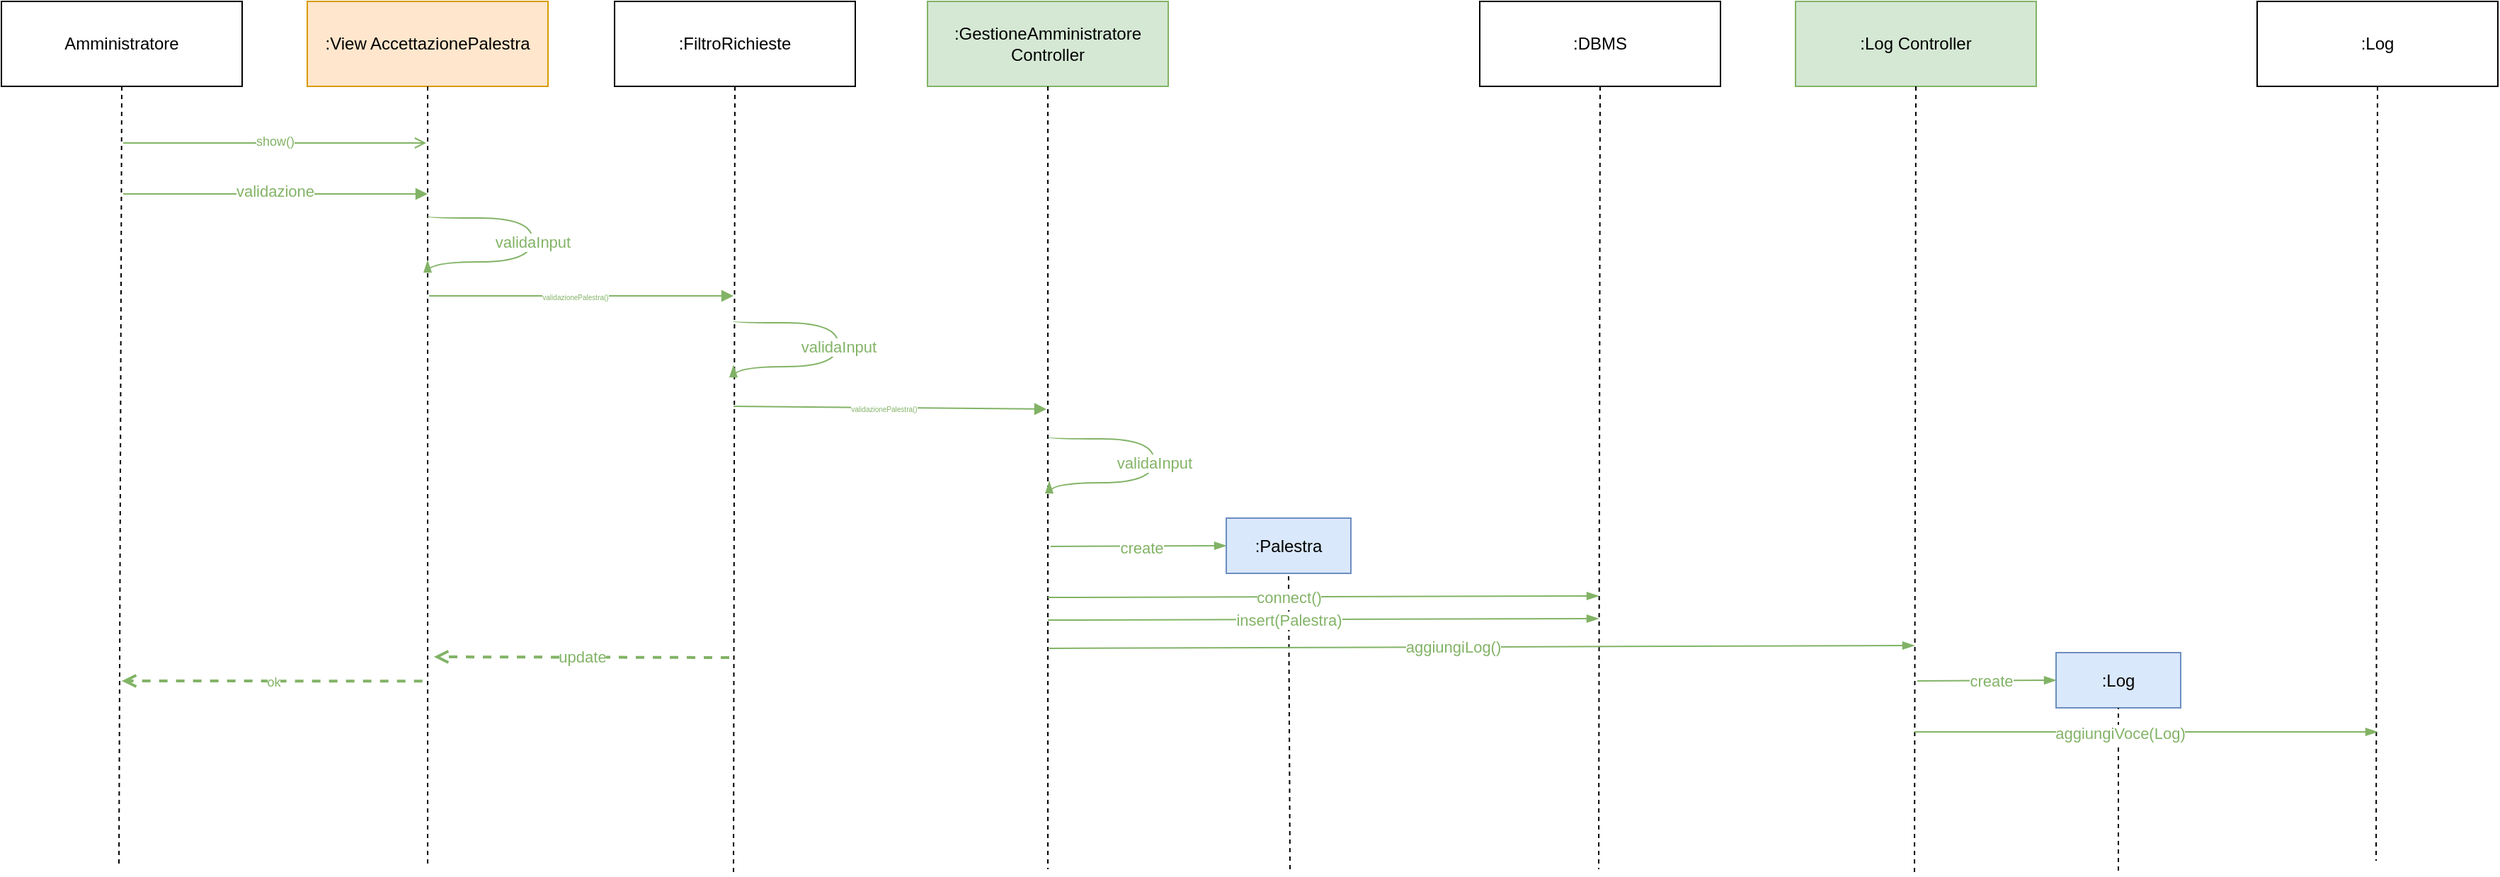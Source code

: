 <mxfile version="24.5.4" type="github">
  <diagram name="Page-1" id="gF6UFK7chyScmTmYwceF">
    <mxGraphModel dx="1685" dy="981" grid="0" gridSize="10" guides="1" tooltips="1" connect="1" arrows="1" fold="1" page="0" pageScale="1" pageWidth="850" pageHeight="1100" math="0" shadow="0">
      <root>
        <mxCell id="0" />
        <mxCell id="1" parent="0" />
        <mxCell id="C3ymOm5gCoxCKybidC8n-1" value=":View AccettazionePalestra" style="rounded=0;whiteSpace=wrap;html=1;fillColor=#ffe6cc;strokeColor=#d79b00;" parent="1" vertex="1">
          <mxGeometry x="256" y="40" width="170" height="60" as="geometry" />
        </mxCell>
        <mxCell id="C3ymOm5gCoxCKybidC8n-2" value="Amministratore" style="rounded=0;whiteSpace=wrap;html=1;" parent="1" vertex="1">
          <mxGeometry x="40" y="40" width="170" height="60" as="geometry" />
        </mxCell>
        <mxCell id="C3ymOm5gCoxCKybidC8n-3" value=":GestioneAmministratore Controller" style="rounded=0;whiteSpace=wrap;html=1;fillColor=#d5e8d4;strokeColor=#82b366;" parent="1" vertex="1">
          <mxGeometry x="694" y="40" width="170" height="60" as="geometry" />
        </mxCell>
        <mxCell id="C3ymOm5gCoxCKybidC8n-4" value="" style="endArrow=none;dashed=1;html=1;rounded=0;exitX=0.5;exitY=1;exitDx=0;exitDy=0;" parent="1" source="C3ymOm5gCoxCKybidC8n-2" edge="1">
          <mxGeometry width="50" height="50" relative="1" as="geometry">
            <mxPoint x="312" y="249" as="sourcePoint" />
            <mxPoint x="123" y="651" as="targetPoint" />
          </mxGeometry>
        </mxCell>
        <mxCell id="C3ymOm5gCoxCKybidC8n-5" value="" style="endArrow=none;dashed=1;html=1;rounded=0;exitX=0.5;exitY=1;exitDx=0;exitDy=0;" parent="1" source="C3ymOm5gCoxCKybidC8n-1" edge="1">
          <mxGeometry width="50" height="50" relative="1" as="geometry">
            <mxPoint x="341.5" y="104" as="sourcePoint" />
            <mxPoint x="341" y="652" as="targetPoint" />
          </mxGeometry>
        </mxCell>
        <mxCell id="C3ymOm5gCoxCKybidC8n-6" value="" style="endArrow=none;dashed=1;html=1;rounded=0;exitX=0.5;exitY=1;exitDx=0;exitDy=0;" parent="1" source="C3ymOm5gCoxCKybidC8n-3" edge="1">
          <mxGeometry width="50" height="50" relative="1" as="geometry">
            <mxPoint x="779.5" y="104" as="sourcePoint" />
            <mxPoint x="779" y="653" as="targetPoint" />
          </mxGeometry>
        </mxCell>
        <mxCell id="C3ymOm5gCoxCKybidC8n-7" value="" style="endArrow=open;html=1;rounded=0;endFill=0;fillColor=#d5e8d4;strokeColor=#82b366;" parent="1" edge="1">
          <mxGeometry width="50" height="50" relative="1" as="geometry">
            <mxPoint x="126" y="140" as="sourcePoint" />
            <mxPoint x="340" y="140" as="targetPoint" />
          </mxGeometry>
        </mxCell>
        <mxCell id="C3ymOm5gCoxCKybidC8n-8" value="&lt;font color=&quot;#82b366&quot; style=&quot;font-size: 9px;&quot;&gt;show()&lt;/font&gt;" style="edgeLabel;html=1;align=center;verticalAlign=middle;resizable=0;points=[];" parent="C3ymOm5gCoxCKybidC8n-7" vertex="1" connectable="0">
          <mxGeometry x="-0.004" y="2" relative="1" as="geometry">
            <mxPoint as="offset" />
          </mxGeometry>
        </mxCell>
        <mxCell id="C3ymOm5gCoxCKybidC8n-11" value="" style="endArrow=block;html=1;rounded=0;endFill=1;fillColor=#d5e8d4;strokeColor=#82b366;" parent="1" edge="1">
          <mxGeometry width="50" height="50" relative="1" as="geometry">
            <mxPoint x="126" y="176" as="sourcePoint" />
            <mxPoint x="341" y="176" as="targetPoint" />
          </mxGeometry>
        </mxCell>
        <mxCell id="C3ymOm5gCoxCKybidC8n-12" value="&lt;font color=&quot;#82b366&quot;&gt;validazione&lt;/font&gt;" style="edgeLabel;html=1;align=center;verticalAlign=middle;resizable=0;points=[];" parent="C3ymOm5gCoxCKybidC8n-11" vertex="1" connectable="0">
          <mxGeometry x="-0.004" y="2" relative="1" as="geometry">
            <mxPoint as="offset" />
          </mxGeometry>
        </mxCell>
        <mxCell id="C3ymOm5gCoxCKybidC8n-13" value="" style="endArrow=block;html=1;rounded=0;endFill=1;fillColor=#d5e8d4;strokeColor=#82b366;" parent="1" edge="1">
          <mxGeometry width="50" height="50" relative="1" as="geometry">
            <mxPoint x="342" y="248" as="sourcePoint" />
            <mxPoint x="557" y="248" as="targetPoint" />
          </mxGeometry>
        </mxCell>
        <mxCell id="C3ymOm5gCoxCKybidC8n-14" value="&lt;font color=&quot;#82b366&quot; style=&quot;font-size: 5px;&quot;&gt;validazionePalestra()&lt;/font&gt;" style="edgeLabel;html=1;align=center;verticalAlign=middle;resizable=0;points=[];" parent="C3ymOm5gCoxCKybidC8n-13" vertex="1" connectable="0">
          <mxGeometry x="-0.042" y="1" relative="1" as="geometry">
            <mxPoint as="offset" />
          </mxGeometry>
        </mxCell>
        <mxCell id="C3ymOm5gCoxCKybidC8n-22" value="" style="endArrow=open;dashed=1;html=1;strokeWidth=2;rounded=0;fillColor=#d5e8d4;strokeColor=#82b366;endFill=0;exitX=0.839;exitY=0.801;exitDx=0;exitDy=0;exitPerimeter=0;entryX=0.705;entryY=0.057;entryDx=0;entryDy=0;entryPerimeter=0;" parent="1" edge="1">
          <mxGeometry width="50" height="50" relative="1" as="geometry">
            <mxPoint x="554" y="503.493" as="sourcePoint" />
            <mxPoint x="345.43" y="503.005" as="targetPoint" />
          </mxGeometry>
        </mxCell>
        <mxCell id="C3ymOm5gCoxCKybidC8n-23" value="&lt;font color=&quot;#82b366&quot;&gt;update&lt;/font&gt;" style="edgeLabel;html=1;align=center;verticalAlign=middle;resizable=0;points=[];" parent="C3ymOm5gCoxCKybidC8n-22" vertex="1" connectable="0">
          <mxGeometry x="-0.005" relative="1" as="geometry">
            <mxPoint as="offset" />
          </mxGeometry>
        </mxCell>
        <mxCell id="C3ymOm5gCoxCKybidC8n-24" value="" style="endArrow=open;dashed=1;html=1;strokeWidth=2;rounded=0;fillColor=#d5e8d4;strokeColor=#82b366;endFill=0;exitX=0.884;exitY=0.867;exitDx=0;exitDy=0;exitPerimeter=0;" parent="1" edge="1">
          <mxGeometry width="50" height="50" relative="1" as="geometry">
            <mxPoint x="337.33" y="520.132" as="sourcePoint" />
            <mxPoint x="125" y="520" as="targetPoint" />
          </mxGeometry>
        </mxCell>
        <mxCell id="C3ymOm5gCoxCKybidC8n-25" value="&lt;font color=&quot;#82b366&quot; style=&quot;font-size: 9px;&quot;&gt;ok&lt;/font&gt;" style="edgeLabel;html=1;align=center;verticalAlign=middle;resizable=0;points=[];" parent="C3ymOm5gCoxCKybidC8n-24" vertex="1" connectable="0">
          <mxGeometry x="-0.005" relative="1" as="geometry">
            <mxPoint as="offset" />
          </mxGeometry>
        </mxCell>
        <mxCell id="C3ymOm5gCoxCKybidC8n-30" value="" style="endArrow=blockThin;html=1;rounded=0;endFill=1;edgeStyle=orthogonalEdgeStyle;curved=1;fillColor=#d5e8d4;strokeColor=#82b366;" parent="1" edge="1">
          <mxGeometry width="50" height="50" relative="1" as="geometry">
            <mxPoint x="341" y="192" as="sourcePoint" />
            <mxPoint x="341" y="223" as="targetPoint" />
            <Array as="points">
              <mxPoint x="415" y="193" />
              <mxPoint x="415" y="224" />
              <mxPoint x="341" y="224" />
            </Array>
          </mxGeometry>
        </mxCell>
        <mxCell id="C3ymOm5gCoxCKybidC8n-31" value="&lt;font color=&quot;#82b366&quot;&gt;validaInput&lt;/font&gt;" style="edgeLabel;html=1;align=center;verticalAlign=middle;resizable=0;points=[];" parent="C3ymOm5gCoxCKybidC8n-30" vertex="1" connectable="0">
          <mxGeometry x="0.011" relative="1" as="geometry">
            <mxPoint as="offset" />
          </mxGeometry>
        </mxCell>
        <mxCell id="C3ymOm5gCoxCKybidC8n-32" value=":FiltroRichieste" style="rounded=0;whiteSpace=wrap;html=1;" parent="1" vertex="1">
          <mxGeometry x="473" y="40" width="170" height="60" as="geometry" />
        </mxCell>
        <mxCell id="C3ymOm5gCoxCKybidC8n-33" value="" style="endArrow=none;dashed=1;html=1;rounded=0;exitX=0.5;exitY=1;exitDx=0;exitDy=0;" parent="1" source="C3ymOm5gCoxCKybidC8n-32" edge="1">
          <mxGeometry width="50" height="50" relative="1" as="geometry">
            <mxPoint x="745" y="249" as="sourcePoint" />
            <mxPoint x="557" y="655" as="targetPoint" />
          </mxGeometry>
        </mxCell>
        <mxCell id="C3ymOm5gCoxCKybidC8n-36" value="" style="endArrow=blockThin;html=1;rounded=0;endFill=1;edgeStyle=orthogonalEdgeStyle;curved=1;fillColor=#d5e8d4;strokeColor=#82b366;" parent="1" edge="1">
          <mxGeometry width="50" height="50" relative="1" as="geometry">
            <mxPoint x="557" y="266" as="sourcePoint" />
            <mxPoint x="557" y="297" as="targetPoint" />
            <Array as="points">
              <mxPoint x="631" y="267" />
              <mxPoint x="631" y="298" />
              <mxPoint x="557" y="298" />
            </Array>
          </mxGeometry>
        </mxCell>
        <mxCell id="C3ymOm5gCoxCKybidC8n-37" value="&lt;font color=&quot;#82b366&quot;&gt;validaInput&lt;/font&gt;" style="edgeLabel;html=1;align=center;verticalAlign=middle;resizable=0;points=[];" parent="C3ymOm5gCoxCKybidC8n-36" vertex="1" connectable="0">
          <mxGeometry x="0.011" relative="1" as="geometry">
            <mxPoint as="offset" />
          </mxGeometry>
        </mxCell>
        <mxCell id="0QcMkQ8UB5laKc1hqfce-1" value="" style="endArrow=block;html=1;rounded=0;endFill=1;fillColor=#d5e8d4;strokeColor=#82b366;" edge="1" parent="1">
          <mxGeometry width="50" height="50" relative="1" as="geometry">
            <mxPoint x="557" y="326" as="sourcePoint" />
            <mxPoint x="778" y="328" as="targetPoint" />
          </mxGeometry>
        </mxCell>
        <mxCell id="0QcMkQ8UB5laKc1hqfce-2" value="&lt;font color=&quot;#82b366&quot; style=&quot;font-size: 5px;&quot;&gt;validazionePalestra()&lt;/font&gt;" style="edgeLabel;html=1;align=center;verticalAlign=middle;resizable=0;points=[];" vertex="1" connectable="0" parent="0QcMkQ8UB5laKc1hqfce-1">
          <mxGeometry x="-0.042" y="1" relative="1" as="geometry">
            <mxPoint as="offset" />
          </mxGeometry>
        </mxCell>
        <mxCell id="0QcMkQ8UB5laKc1hqfce-3" value="" style="endArrow=blockThin;html=1;rounded=0;endFill=1;edgeStyle=orthogonalEdgeStyle;curved=1;fillColor=#d5e8d4;strokeColor=#82b366;" edge="1" parent="1">
          <mxGeometry width="50" height="50" relative="1" as="geometry">
            <mxPoint x="780" y="348" as="sourcePoint" />
            <mxPoint x="780" y="379" as="targetPoint" />
            <Array as="points">
              <mxPoint x="854" y="349" />
              <mxPoint x="854" y="380" />
              <mxPoint x="780" y="380" />
            </Array>
          </mxGeometry>
        </mxCell>
        <mxCell id="0QcMkQ8UB5laKc1hqfce-4" value="&lt;font color=&quot;#82b366&quot;&gt;validaInput&lt;/font&gt;" style="edgeLabel;html=1;align=center;verticalAlign=middle;resizable=0;points=[];" vertex="1" connectable="0" parent="0QcMkQ8UB5laKc1hqfce-3">
          <mxGeometry x="0.011" relative="1" as="geometry">
            <mxPoint as="offset" />
          </mxGeometry>
        </mxCell>
        <mxCell id="0QcMkQ8UB5laKc1hqfce-5" value=":DBMS" style="rounded=0;whiteSpace=wrap;html=1;" vertex="1" parent="1">
          <mxGeometry x="1084" y="40" width="170" height="60" as="geometry" />
        </mxCell>
        <mxCell id="0QcMkQ8UB5laKc1hqfce-6" value="" style="endArrow=none;dashed=1;html=1;rounded=0;exitX=0.5;exitY=1;exitDx=0;exitDy=0;" edge="1" source="0QcMkQ8UB5laKc1hqfce-5" parent="1">
          <mxGeometry width="50" height="50" relative="1" as="geometry">
            <mxPoint x="1356" y="249" as="sourcePoint" />
            <mxPoint x="1168" y="653" as="targetPoint" />
          </mxGeometry>
        </mxCell>
        <mxCell id="0QcMkQ8UB5laKc1hqfce-7" value="" style="endArrow=blockThin;html=1;rounded=0;endFill=1;fillColor=#d5e8d4;strokeColor=#82b366;entryX=0;entryY=0.5;entryDx=0;entryDy=0;" edge="1" parent="1" target="0QcMkQ8UB5laKc1hqfce-9">
          <mxGeometry width="50" height="50" relative="1" as="geometry">
            <mxPoint x="781" y="425" as="sourcePoint" />
            <mxPoint x="901" y="425" as="targetPoint" />
          </mxGeometry>
        </mxCell>
        <mxCell id="0QcMkQ8UB5laKc1hqfce-8" value="&lt;font color=&quot;#82b366&quot;&gt;create&lt;/font&gt;" style="edgeLabel;html=1;align=center;verticalAlign=middle;resizable=0;points=[];" vertex="1" connectable="0" parent="0QcMkQ8UB5laKc1hqfce-7">
          <mxGeometry x="0.029" y="-1" relative="1" as="geometry">
            <mxPoint as="offset" />
          </mxGeometry>
        </mxCell>
        <mxCell id="0QcMkQ8UB5laKc1hqfce-9" value=":Palestra" style="rounded=0;whiteSpace=wrap;html=1;fillColor=#dae8fc;strokeColor=#6c8ebf;" vertex="1" parent="1">
          <mxGeometry x="905" y="405" width="88" height="39" as="geometry" />
        </mxCell>
        <mxCell id="0QcMkQ8UB5laKc1hqfce-10" value="" style="endArrow=none;dashed=1;html=1;rounded=0;entryX=0.5;entryY=1;entryDx=0;entryDy=0;" edge="1" parent="1" target="0QcMkQ8UB5laKc1hqfce-9">
          <mxGeometry width="50" height="50" relative="1" as="geometry">
            <mxPoint x="950" y="653" as="sourcePoint" />
            <mxPoint x="984" y="524" as="targetPoint" />
          </mxGeometry>
        </mxCell>
        <mxCell id="0QcMkQ8UB5laKc1hqfce-11" value="" style="endArrow=blockThin;html=1;rounded=0;endFill=1;fillColor=#d5e8d4;strokeColor=#82b366;" edge="1" parent="1">
          <mxGeometry width="50" height="50" relative="1" as="geometry">
            <mxPoint x="779" y="461" as="sourcePoint" />
            <mxPoint x="1168" y="460" as="targetPoint" />
          </mxGeometry>
        </mxCell>
        <mxCell id="0QcMkQ8UB5laKc1hqfce-12" value="&lt;font color=&quot;#82b366&quot;&gt;connect()&lt;/font&gt;" style="edgeLabel;html=1;align=center;verticalAlign=middle;resizable=0;points=[];" vertex="1" connectable="0" parent="0QcMkQ8UB5laKc1hqfce-11">
          <mxGeometry x="0.029" y="-1" relative="1" as="geometry">
            <mxPoint x="-30" y="-1" as="offset" />
          </mxGeometry>
        </mxCell>
        <mxCell id="0QcMkQ8UB5laKc1hqfce-13" value="" style="endArrow=blockThin;html=1;rounded=0;endFill=1;fillColor=#d5e8d4;strokeColor=#82b366;" edge="1" parent="1">
          <mxGeometry width="50" height="50" relative="1" as="geometry">
            <mxPoint x="779" y="477" as="sourcePoint" />
            <mxPoint x="1168" y="476" as="targetPoint" />
          </mxGeometry>
        </mxCell>
        <mxCell id="0QcMkQ8UB5laKc1hqfce-14" value="&lt;font color=&quot;#82b366&quot;&gt;insert(Palestra)&lt;/font&gt;" style="edgeLabel;html=1;align=center;verticalAlign=middle;resizable=0;points=[];" vertex="1" connectable="0" parent="0QcMkQ8UB5laKc1hqfce-13">
          <mxGeometry x="0.029" y="-1" relative="1" as="geometry">
            <mxPoint x="-30" y="-1" as="offset" />
          </mxGeometry>
        </mxCell>
        <mxCell id="0QcMkQ8UB5laKc1hqfce-15" value=":Log Controller" style="rounded=0;whiteSpace=wrap;html=1;fillColor=#d5e8d4;strokeColor=#82b366;" vertex="1" parent="1">
          <mxGeometry x="1307" y="40" width="170" height="60" as="geometry" />
        </mxCell>
        <mxCell id="0QcMkQ8UB5laKc1hqfce-16" value="" style="endArrow=none;dashed=1;html=1;rounded=0;exitX=0.5;exitY=1;exitDx=0;exitDy=0;" edge="1" source="0QcMkQ8UB5laKc1hqfce-15" parent="1">
          <mxGeometry width="50" height="50" relative="1" as="geometry">
            <mxPoint x="1579" y="249" as="sourcePoint" />
            <mxPoint x="1391" y="656" as="targetPoint" />
          </mxGeometry>
        </mxCell>
        <mxCell id="0QcMkQ8UB5laKc1hqfce-17" value="" style="endArrow=blockThin;html=1;rounded=0;endFill=1;fillColor=#d5e8d4;strokeColor=#82b366;" edge="1" parent="1">
          <mxGeometry width="50" height="50" relative="1" as="geometry">
            <mxPoint x="780" y="497" as="sourcePoint" />
            <mxPoint x="1391" y="495" as="targetPoint" />
          </mxGeometry>
        </mxCell>
        <mxCell id="0QcMkQ8UB5laKc1hqfce-18" value="&lt;font color=&quot;#82b366&quot;&gt;aggiungiLog()&lt;/font&gt;" style="edgeLabel;html=1;align=center;verticalAlign=middle;resizable=0;points=[];" vertex="1" connectable="0" parent="0QcMkQ8UB5laKc1hqfce-17">
          <mxGeometry x="0.029" y="-1" relative="1" as="geometry">
            <mxPoint x="-30" y="-1" as="offset" />
          </mxGeometry>
        </mxCell>
        <mxCell id="0QcMkQ8UB5laKc1hqfce-21" value=":Log" style="rounded=0;whiteSpace=wrap;html=1;" vertex="1" parent="1">
          <mxGeometry x="1633" y="40" width="170" height="60" as="geometry" />
        </mxCell>
        <mxCell id="0QcMkQ8UB5laKc1hqfce-22" value="" style="endArrow=none;dashed=1;html=1;rounded=0;exitX=0.5;exitY=1;exitDx=0;exitDy=0;" edge="1" source="0QcMkQ8UB5laKc1hqfce-21" parent="1">
          <mxGeometry width="50" height="50" relative="1" as="geometry">
            <mxPoint x="1905" y="249" as="sourcePoint" />
            <mxPoint x="1717" y="647" as="targetPoint" />
          </mxGeometry>
        </mxCell>
        <mxCell id="0QcMkQ8UB5laKc1hqfce-28" value="" style="endArrow=blockThin;html=1;rounded=0;endFill=1;fillColor=#d5e8d4;strokeColor=#82b366;entryX=0;entryY=0.5;entryDx=0;entryDy=0;" edge="1" parent="1" target="0QcMkQ8UB5laKc1hqfce-30">
          <mxGeometry width="50" height="50" relative="1" as="geometry">
            <mxPoint x="1393" y="520" as="sourcePoint" />
            <mxPoint x="1485" y="520" as="targetPoint" />
          </mxGeometry>
        </mxCell>
        <mxCell id="0QcMkQ8UB5laKc1hqfce-31" value="&lt;font color=&quot;#82b366&quot;&gt;create&lt;/font&gt;" style="edgeLabel;html=1;align=center;verticalAlign=middle;resizable=0;points=[];" vertex="1" connectable="0" parent="0QcMkQ8UB5laKc1hqfce-28">
          <mxGeometry x="0.054" relative="1" as="geometry">
            <mxPoint as="offset" />
          </mxGeometry>
        </mxCell>
        <mxCell id="0QcMkQ8UB5laKc1hqfce-30" value=":Log" style="rounded=0;whiteSpace=wrap;html=1;fillColor=#dae8fc;strokeColor=#6c8ebf;" vertex="1" parent="1">
          <mxGeometry x="1491" y="500" width="88" height="39" as="geometry" />
        </mxCell>
        <mxCell id="0QcMkQ8UB5laKc1hqfce-32" value="" style="endArrow=none;dashed=1;html=1;rounded=0;entryX=0.5;entryY=1;entryDx=0;entryDy=0;" edge="1" parent="1" target="0QcMkQ8UB5laKc1hqfce-30">
          <mxGeometry width="50" height="50" relative="1" as="geometry">
            <mxPoint x="1535" y="654" as="sourcePoint" />
            <mxPoint x="1578" y="600" as="targetPoint" />
          </mxGeometry>
        </mxCell>
        <mxCell id="0QcMkQ8UB5laKc1hqfce-33" value="" style="endArrow=blockThin;html=1;rounded=0;endFill=1;fillColor=#d5e8d4;strokeColor=#82b366;" edge="1" parent="1">
          <mxGeometry width="50" height="50" relative="1" as="geometry">
            <mxPoint x="1391" y="556" as="sourcePoint" />
            <mxPoint x="1718" y="556" as="targetPoint" />
          </mxGeometry>
        </mxCell>
        <mxCell id="0QcMkQ8UB5laKc1hqfce-34" value="&lt;font color=&quot;#82b366&quot;&gt;aggiungiVoce(Log)&lt;/font&gt;" style="edgeLabel;html=1;align=center;verticalAlign=middle;resizable=0;points=[];" vertex="1" connectable="0" parent="0QcMkQ8UB5laKc1hqfce-33">
          <mxGeometry x="0.054" relative="1" as="geometry">
            <mxPoint x="-28" y="1" as="offset" />
          </mxGeometry>
        </mxCell>
      </root>
    </mxGraphModel>
  </diagram>
</mxfile>
